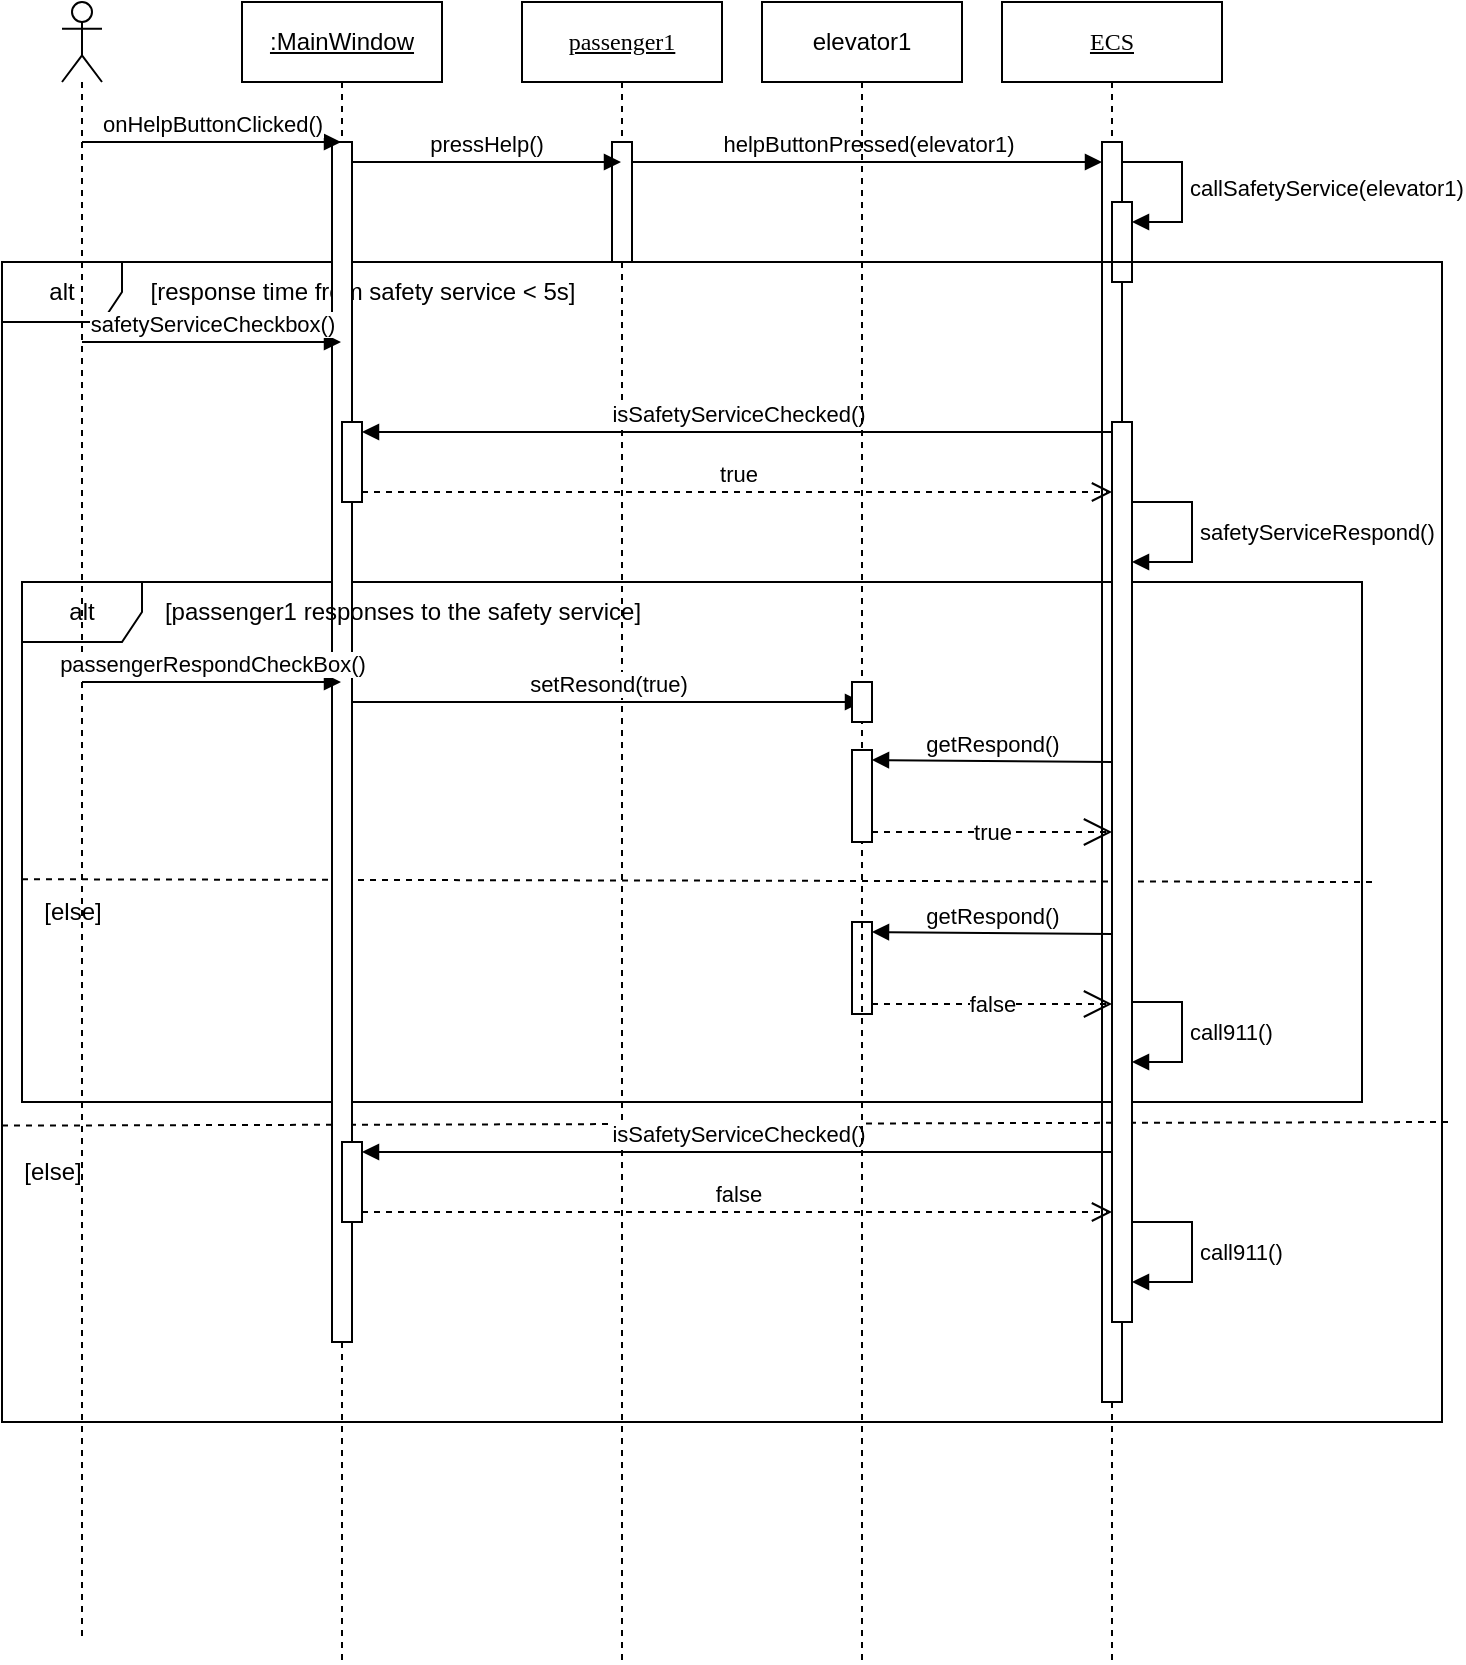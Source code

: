 <mxfile version="23.1.5" type="device">
  <diagram name="Page-1" id="13e1069c-82ec-6db2-03f1-153e76fe0fe0">
    <mxGraphModel dx="4173" dy="734" grid="1" gridSize="10" guides="1" tooltips="1" connect="1" arrows="1" fold="1" page="1" pageScale="1" pageWidth="3300" pageHeight="4681" background="none" math="0" shadow="0">
      <root>
        <mxCell id="0" />
        <mxCell id="1" parent="0" />
        <mxCell id="7baba1c4bc27f4b0-8" value="&lt;u&gt;passenger1&lt;/u&gt;" style="shape=umlLifeline;perimeter=lifelinePerimeter;whiteSpace=wrap;html=1;container=1;collapsible=0;recursiveResize=0;outlineConnect=0;rounded=0;shadow=0;comic=0;labelBackgroundColor=none;strokeWidth=1;fontFamily=Verdana;fontSize=12;align=center;" parent="1" vertex="1">
          <mxGeometry x="40" y="80" width="100" height="830" as="geometry" />
        </mxCell>
        <mxCell id="9ty4G4TL9y58nYSztfi3-7" value="" style="html=1;points=[[0,0,0,0,5],[0,1,0,0,-5],[1,0,0,0,5],[1,1,0,0,-5]];perimeter=orthogonalPerimeter;outlineConnect=0;targetShapes=umlLifeline;portConstraint=eastwest;newEdgeStyle={&quot;curved&quot;:0,&quot;rounded&quot;:0};" parent="7baba1c4bc27f4b0-8" vertex="1">
          <mxGeometry x="45" y="70" width="10" height="60" as="geometry" />
        </mxCell>
        <mxCell id="9ty4G4TL9y58nYSztfi3-8" value="helpButtonPressed(elevator1)" style="html=1;verticalAlign=bottom;endArrow=block;curved=0;rounded=0;" parent="7baba1c4bc27f4b0-8" target="9ty4G4TL9y58nYSztfi3-9" edge="1">
          <mxGeometry width="80" relative="1" as="geometry">
            <mxPoint x="55" y="80" as="sourcePoint" />
            <mxPoint x="229.5" y="80" as="targetPoint" />
          </mxGeometry>
        </mxCell>
        <mxCell id="njjIKBGVUexXjN1y7_SK-5" value="&lt;u&gt;ECS&lt;/u&gt;" style="shape=umlLifeline;perimeter=lifelinePerimeter;whiteSpace=wrap;html=1;container=1;collapsible=0;recursiveResize=0;outlineConnect=0;rounded=0;shadow=0;comic=0;labelBackgroundColor=none;strokeWidth=1;fontFamily=Verdana;fontSize=12;align=center;" parent="1" vertex="1">
          <mxGeometry x="280" y="80" width="110" height="830" as="geometry" />
        </mxCell>
        <mxCell id="9ty4G4TL9y58nYSztfi3-9" value="" style="html=1;points=[[0,0,0,0,5],[0,1,0,0,-5],[1,0,0,0,5],[1,1,0,0,-5]];perimeter=orthogonalPerimeter;outlineConnect=0;targetShapes=umlLifeline;portConstraint=eastwest;newEdgeStyle={&quot;curved&quot;:0,&quot;rounded&quot;:0};" parent="njjIKBGVUexXjN1y7_SK-5" vertex="1">
          <mxGeometry x="50" y="70" width="10" height="630" as="geometry" />
        </mxCell>
        <mxCell id="9ty4G4TL9y58nYSztfi3-10" value="" style="html=1;points=[[0,0,0,0,5],[0,1,0,0,-5],[1,0,0,0,5],[1,1,0,0,-5]];perimeter=orthogonalPerimeter;outlineConnect=0;targetShapes=umlLifeline;portConstraint=eastwest;newEdgeStyle={&quot;curved&quot;:0,&quot;rounded&quot;:0};" parent="njjIKBGVUexXjN1y7_SK-5" vertex="1">
          <mxGeometry x="55" y="100" width="10" height="40" as="geometry" />
        </mxCell>
        <mxCell id="9ty4G4TL9y58nYSztfi3-11" value="callSafetyService(elevator1)" style="html=1;align=left;spacingLeft=2;endArrow=block;rounded=0;edgeStyle=orthogonalEdgeStyle;curved=0;rounded=0;" parent="njjIKBGVUexXjN1y7_SK-5" target="9ty4G4TL9y58nYSztfi3-10" edge="1">
          <mxGeometry relative="1" as="geometry">
            <mxPoint x="60" y="80" as="sourcePoint" />
            <Array as="points">
              <mxPoint x="90" y="110" />
            </Array>
          </mxGeometry>
        </mxCell>
        <mxCell id="th5TLHFNp8IolFTtcy16-18" value="alt" style="shape=umlFrame;whiteSpace=wrap;html=1;pointerEvents=0;" parent="njjIKBGVUexXjN1y7_SK-5" vertex="1">
          <mxGeometry x="-500" y="130" width="720" height="580" as="geometry" />
        </mxCell>
        <mxCell id="th5TLHFNp8IolFTtcy16-27" value="" style="endArrow=none;dashed=1;html=1;rounded=0;exitX=-0.002;exitY=0.548;exitDx=0;exitDy=0;exitPerimeter=0;entryX=1.003;entryY=0.544;entryDx=0;entryDy=0;entryPerimeter=0;" parent="njjIKBGVUexXjN1y7_SK-5" edge="1">
          <mxGeometry width="50" height="50" relative="1" as="geometry">
            <mxPoint x="-500.0" y="561.8" as="sourcePoint" />
            <mxPoint x="223.6" y="560.0" as="targetPoint" />
          </mxGeometry>
        </mxCell>
        <mxCell id="th5TLHFNp8IolFTtcy16-28" value="[else]" style="text;html=1;align=center;verticalAlign=middle;resizable=0;points=[];autosize=1;strokeColor=none;fillColor=none;" parent="njjIKBGVUexXjN1y7_SK-5" vertex="1">
          <mxGeometry x="-500" y="570" width="50" height="30" as="geometry" />
        </mxCell>
        <mxCell id="th5TLHFNp8IolFTtcy16-34" value="alt" style="shape=umlFrame;whiteSpace=wrap;html=1;pointerEvents=0;" parent="njjIKBGVUexXjN1y7_SK-5" vertex="1">
          <mxGeometry x="-490" y="290" width="670" height="260" as="geometry" />
        </mxCell>
        <mxCell id="th5TLHFNp8IolFTtcy16-43" value="" style="endArrow=none;dashed=1;html=1;rounded=0;exitX=-0.004;exitY=0.647;exitDx=0;exitDy=0;exitPerimeter=0;entryX=1.006;entryY=0.653;entryDx=0;entryDy=0;entryPerimeter=0;" parent="njjIKBGVUexXjN1y7_SK-5" edge="1">
          <mxGeometry width="50" height="50" relative="1" as="geometry">
            <mxPoint x="-490.0" y="438.62" as="sourcePoint" />
            <mxPoint x="186.7" y="440.0" as="targetPoint" />
          </mxGeometry>
        </mxCell>
        <mxCell id="th5TLHFNp8IolFTtcy16-44" value="[else]" style="text;html=1;align=center;verticalAlign=middle;resizable=0;points=[];autosize=1;strokeColor=none;fillColor=none;" parent="njjIKBGVUexXjN1y7_SK-5" vertex="1">
          <mxGeometry x="-490" y="440" width="50" height="30" as="geometry" />
        </mxCell>
        <mxCell id="9ty4G4TL9y58nYSztfi3-16" value="" style="html=1;points=[[0,0,0,0,5],[0,1,0,0,-5],[1,0,0,0,5],[1,1,0,0,-5]];perimeter=orthogonalPerimeter;outlineConnect=0;targetShapes=umlLifeline;portConstraint=eastwest;newEdgeStyle={&quot;curved&quot;:0,&quot;rounded&quot;:0};" parent="njjIKBGVUexXjN1y7_SK-5" vertex="1">
          <mxGeometry x="55" y="210" width="10" height="450" as="geometry" />
        </mxCell>
        <mxCell id="9ty4G4TL9y58nYSztfi3-18" value="safetyServiceRespond()" style="html=1;align=left;spacingLeft=2;endArrow=block;rounded=0;edgeStyle=orthogonalEdgeStyle;curved=0;rounded=0;" parent="njjIKBGVUexXjN1y7_SK-5" target="9ty4G4TL9y58nYSztfi3-16" edge="1">
          <mxGeometry relative="1" as="geometry">
            <mxPoint x="65" y="250" as="sourcePoint" />
            <Array as="points">
              <mxPoint x="95" y="250" />
              <mxPoint x="95" y="280" />
            </Array>
            <mxPoint x="70" y="280.018" as="targetPoint" />
          </mxGeometry>
        </mxCell>
        <mxCell id="th5TLHFNp8IolFTtcy16-22" value="[response time from safety service &amp;lt; 5s]" style="text;html=1;align=center;verticalAlign=middle;resizable=0;points=[];autosize=1;strokeColor=none;fillColor=none;" parent="njjIKBGVUexXjN1y7_SK-5" vertex="1">
          <mxGeometry x="-440" y="130" width="240" height="30" as="geometry" />
        </mxCell>
        <mxCell id="9ty4G4TL9y58nYSztfi3-28" value="setResond(true)" style="html=1;verticalAlign=bottom;endArrow=block;curved=0;rounded=0;" parent="njjIKBGVUexXjN1y7_SK-5" source="9ty4G4TL9y58nYSztfi3-5" edge="1">
          <mxGeometry width="80" relative="1" as="geometry">
            <mxPoint x="-150" y="350" as="sourcePoint" />
            <mxPoint x="-70" y="350" as="targetPoint" />
          </mxGeometry>
        </mxCell>
        <mxCell id="9ty4G4TL9y58nYSztfi3-31" value="getRespond()" style="html=1;verticalAlign=bottom;endArrow=block;curved=0;rounded=0;entryX=1;entryY=0;entryDx=0;entryDy=5;entryPerimeter=0;" parent="njjIKBGVUexXjN1y7_SK-5" target="9ty4G4TL9y58nYSztfi3-32" edge="1">
          <mxGeometry width="80" relative="1" as="geometry">
            <mxPoint x="55" y="466" as="sourcePoint" />
            <mxPoint x="-60" y="466" as="targetPoint" />
          </mxGeometry>
        </mxCell>
        <mxCell id="9ty4G4TL9y58nYSztfi3-32" value="" style="html=1;points=[[0,0,0,0,5],[0,1,0,0,-5],[1,0,0,0,5],[1,1,0,0,-5]];perimeter=orthogonalPerimeter;outlineConnect=0;targetShapes=umlLifeline;portConstraint=eastwest;newEdgeStyle={&quot;curved&quot;:0,&quot;rounded&quot;:0};" parent="njjIKBGVUexXjN1y7_SK-5" vertex="1">
          <mxGeometry x="-75" y="460" width="10" height="46" as="geometry" />
        </mxCell>
        <mxCell id="9ty4G4TL9y58nYSztfi3-33" value="false" style="endArrow=open;endSize=12;dashed=1;html=1;rounded=0;exitX=1;exitY=1;exitDx=0;exitDy=-5;exitPerimeter=0;" parent="njjIKBGVUexXjN1y7_SK-5" source="9ty4G4TL9y58nYSztfi3-32" edge="1">
          <mxGeometry width="160" relative="1" as="geometry">
            <mxPoint x="-60" y="506" as="sourcePoint" />
            <mxPoint x="55" y="501" as="targetPoint" />
          </mxGeometry>
        </mxCell>
        <mxCell id="jPB6Zc7BGlRjN7GMo-YE-5" value="call911()" style="html=1;align=left;spacingLeft=2;endArrow=block;rounded=0;edgeStyle=orthogonalEdgeStyle;curved=0;rounded=0;" parent="njjIKBGVUexXjN1y7_SK-5" source="9ty4G4TL9y58nYSztfi3-16" edge="1">
          <mxGeometry relative="1" as="geometry">
            <mxPoint x="70" y="500" as="sourcePoint" />
            <Array as="points">
              <mxPoint x="90" y="500" />
              <mxPoint x="90" y="530" />
            </Array>
            <mxPoint x="65" y="530" as="targetPoint" />
          </mxGeometry>
        </mxCell>
        <mxCell id="jPB6Zc7BGlRjN7GMo-YE-6" value="call911()" style="html=1;align=left;spacingLeft=2;endArrow=block;rounded=0;edgeStyle=orthogonalEdgeStyle;curved=0;rounded=0;" parent="njjIKBGVUexXjN1y7_SK-5" edge="1">
          <mxGeometry relative="1" as="geometry">
            <mxPoint x="65" y="610" as="sourcePoint" />
            <Array as="points">
              <mxPoint x="95" y="610" />
              <mxPoint x="95" y="640" />
            </Array>
            <mxPoint x="65" y="640" as="targetPoint" />
          </mxGeometry>
        </mxCell>
        <mxCell id="jPB6Zc7BGlRjN7GMo-YE-8" value="isSafetyServiceChecked()" style="html=1;verticalAlign=bottom;endArrow=block;curved=0;rounded=0;entryX=1;entryY=0;entryDx=0;entryDy=5;entryPerimeter=0;exitX=0;exitY=0;exitDx=0;exitDy=5;exitPerimeter=0;" parent="njjIKBGVUexXjN1y7_SK-5" target="jPB6Zc7BGlRjN7GMo-YE-7" edge="1">
          <mxGeometry relative="1" as="geometry">
            <mxPoint x="55" y="575" as="sourcePoint" />
          </mxGeometry>
        </mxCell>
        <mxCell id="jPB6Zc7BGlRjN7GMo-YE-9" value="false" style="html=1;verticalAlign=bottom;endArrow=open;dashed=1;endSize=8;curved=0;rounded=0;exitX=1;exitY=1;exitDx=0;exitDy=-5;exitPerimeter=0;" parent="njjIKBGVUexXjN1y7_SK-5" source="jPB6Zc7BGlRjN7GMo-YE-7" edge="1">
          <mxGeometry relative="1" as="geometry">
            <mxPoint x="55" y="605" as="targetPoint" />
          </mxGeometry>
        </mxCell>
        <mxCell id="9ty4G4TL9y58nYSztfi3-1" value="" style="shape=umlLifeline;perimeter=lifelinePerimeter;whiteSpace=wrap;html=1;container=1;dropTarget=0;collapsible=0;recursiveResize=0;outlineConnect=0;portConstraint=eastwest;newEdgeStyle={&quot;curved&quot;:0,&quot;rounded&quot;:0};participant=umlActor;" parent="1" vertex="1">
          <mxGeometry x="-190" y="80" width="20" height="820" as="geometry" />
        </mxCell>
        <mxCell id="9ty4G4TL9y58nYSztfi3-2" value="&lt;u&gt;:MainWindow&lt;/u&gt;" style="shape=umlLifeline;perimeter=lifelinePerimeter;whiteSpace=wrap;html=1;container=1;dropTarget=0;collapsible=0;recursiveResize=0;outlineConnect=0;portConstraint=eastwest;newEdgeStyle={&quot;curved&quot;:0,&quot;rounded&quot;:0};" parent="1" vertex="1">
          <mxGeometry x="-100" y="80" width="100" height="830" as="geometry" />
        </mxCell>
        <mxCell id="9ty4G4TL9y58nYSztfi3-5" value="" style="html=1;points=[[0,0,0,0,5],[0,1,0,0,-5],[1,0,0,0,5],[1,1,0,0,-5]];perimeter=orthogonalPerimeter;outlineConnect=0;targetShapes=umlLifeline;portConstraint=eastwest;newEdgeStyle={&quot;curved&quot;:0,&quot;rounded&quot;:0};" parent="9ty4G4TL9y58nYSztfi3-2" vertex="1">
          <mxGeometry x="45" y="70" width="10" height="600" as="geometry" />
        </mxCell>
        <mxCell id="9ty4G4TL9y58nYSztfi3-13" value="" style="html=1;points=[[0,0,0,0,5],[0,1,0,0,-5],[1,0,0,0,5],[1,1,0,0,-5]];perimeter=orthogonalPerimeter;outlineConnect=0;targetShapes=umlLifeline;portConstraint=eastwest;newEdgeStyle={&quot;curved&quot;:0,&quot;rounded&quot;:0};" parent="9ty4G4TL9y58nYSztfi3-2" vertex="1">
          <mxGeometry x="50" y="210" width="10" height="40" as="geometry" />
        </mxCell>
        <mxCell id="jPB6Zc7BGlRjN7GMo-YE-7" value="" style="html=1;points=[[0,0,0,0,5],[0,1,0,0,-5],[1,0,0,0,5],[1,1,0,0,-5]];perimeter=orthogonalPerimeter;outlineConnect=0;targetShapes=umlLifeline;portConstraint=eastwest;newEdgeStyle={&quot;curved&quot;:0,&quot;rounded&quot;:0};" parent="9ty4G4TL9y58nYSztfi3-2" vertex="1">
          <mxGeometry x="50" y="570" width="10" height="40" as="geometry" />
        </mxCell>
        <mxCell id="9ty4G4TL9y58nYSztfi3-3" value="onHelpButtonClicked()" style="html=1;verticalAlign=bottom;endArrow=block;curved=0;rounded=0;" parent="1" source="9ty4G4TL9y58nYSztfi3-1" target="9ty4G4TL9y58nYSztfi3-2" edge="1">
          <mxGeometry width="80" relative="1" as="geometry">
            <mxPoint x="-140" y="160" as="sourcePoint" />
            <mxPoint x="-60" y="160" as="targetPoint" />
            <Array as="points">
              <mxPoint x="-130" y="150" />
            </Array>
          </mxGeometry>
        </mxCell>
        <mxCell id="9ty4G4TL9y58nYSztfi3-6" value="pressHelp()" style="html=1;verticalAlign=bottom;endArrow=block;curved=0;rounded=0;" parent="1" edge="1">
          <mxGeometry x="-0.004" width="80" relative="1" as="geometry">
            <mxPoint x="-45" y="160" as="sourcePoint" />
            <mxPoint x="89.5" y="160" as="targetPoint" />
            <mxPoint as="offset" />
          </mxGeometry>
        </mxCell>
        <mxCell id="9ty4G4TL9y58nYSztfi3-14" value="isSafetyServiceChecked()" style="html=1;verticalAlign=bottom;endArrow=block;curved=0;rounded=0;entryX=1;entryY=0;entryDx=0;entryDy=5;entryPerimeter=0;exitX=0;exitY=0;exitDx=0;exitDy=5;exitPerimeter=0;" parent="1" source="9ty4G4TL9y58nYSztfi3-16" target="9ty4G4TL9y58nYSztfi3-13" edge="1">
          <mxGeometry relative="1" as="geometry">
            <mxPoint x="-120" y="295" as="sourcePoint" />
          </mxGeometry>
        </mxCell>
        <mxCell id="9ty4G4TL9y58nYSztfi3-15" value="true" style="html=1;verticalAlign=bottom;endArrow=open;dashed=1;endSize=8;curved=0;rounded=0;exitX=1;exitY=1;exitDx=0;exitDy=-5;exitPerimeter=0;" parent="1" source="9ty4G4TL9y58nYSztfi3-13" target="9ty4G4TL9y58nYSztfi3-16" edge="1">
          <mxGeometry relative="1" as="geometry">
            <mxPoint x="-120" y="365" as="targetPoint" />
          </mxGeometry>
        </mxCell>
        <mxCell id="9ty4G4TL9y58nYSztfi3-19" value="elevator1" style="shape=umlLifeline;perimeter=lifelinePerimeter;whiteSpace=wrap;html=1;container=1;dropTarget=0;collapsible=0;recursiveResize=0;outlineConnect=0;portConstraint=eastwest;newEdgeStyle={&quot;curved&quot;:0,&quot;rounded&quot;:0};" parent="1" vertex="1">
          <mxGeometry x="160" y="80" width="100" height="830" as="geometry" />
        </mxCell>
        <mxCell id="9ty4G4TL9y58nYSztfi3-20" value="getRespond()" style="html=1;verticalAlign=bottom;endArrow=block;curved=0;rounded=0;entryX=1;entryY=0;entryDx=0;entryDy=5;entryPerimeter=0;" parent="9ty4G4TL9y58nYSztfi3-19" target="9ty4G4TL9y58nYSztfi3-21" edge="1">
          <mxGeometry width="80" relative="1" as="geometry">
            <mxPoint x="175" y="380" as="sourcePoint" />
            <mxPoint x="60" y="380" as="targetPoint" />
          </mxGeometry>
        </mxCell>
        <mxCell id="9ty4G4TL9y58nYSztfi3-21" value="" style="html=1;points=[[0,0,0,0,5],[0,1,0,0,-5],[1,0,0,0,5],[1,1,0,0,-5]];perimeter=orthogonalPerimeter;outlineConnect=0;targetShapes=umlLifeline;portConstraint=eastwest;newEdgeStyle={&quot;curved&quot;:0,&quot;rounded&quot;:0};" parent="9ty4G4TL9y58nYSztfi3-19" vertex="1">
          <mxGeometry x="45" y="374" width="10" height="46" as="geometry" />
        </mxCell>
        <mxCell id="9ty4G4TL9y58nYSztfi3-29" value="" style="html=1;points=[[0,0,0,0,5],[0,1,0,0,-5],[1,0,0,0,5],[1,1,0,0,-5]];perimeter=orthogonalPerimeter;outlineConnect=0;targetShapes=umlLifeline;portConstraint=eastwest;newEdgeStyle={&quot;curved&quot;:0,&quot;rounded&quot;:0};" parent="9ty4G4TL9y58nYSztfi3-19" vertex="1">
          <mxGeometry x="45" y="340" width="10" height="20" as="geometry" />
        </mxCell>
        <mxCell id="th5TLHFNp8IolFTtcy16-35" value="[passenger1 responses to the safety service]" style="text;html=1;align=center;verticalAlign=middle;resizable=0;points=[];autosize=1;strokeColor=none;fillColor=none;" parent="1" vertex="1">
          <mxGeometry x="-150" y="370" width="260" height="30" as="geometry" />
        </mxCell>
        <mxCell id="9ty4G4TL9y58nYSztfi3-23" value="safetyServiceCheckbox()" style="html=1;verticalAlign=bottom;endArrow=block;curved=0;rounded=0;" parent="1" target="9ty4G4TL9y58nYSztfi3-2" edge="1">
          <mxGeometry width="80" relative="1" as="geometry">
            <mxPoint x="-180" y="250" as="sourcePoint" />
            <mxPoint x="-100" y="250" as="targetPoint" />
          </mxGeometry>
        </mxCell>
        <mxCell id="9ty4G4TL9y58nYSztfi3-24" value="passengerRespondCheckBox()" style="html=1;verticalAlign=bottom;endArrow=block;curved=0;rounded=0;" parent="1" target="9ty4G4TL9y58nYSztfi3-2" edge="1">
          <mxGeometry width="80" relative="1" as="geometry">
            <mxPoint x="-180" y="420" as="sourcePoint" />
            <mxPoint x="-100" y="420" as="targetPoint" />
          </mxGeometry>
        </mxCell>
        <mxCell id="9ty4G4TL9y58nYSztfi3-22" value="true" style="endArrow=open;endSize=12;dashed=1;html=1;rounded=0;exitX=1;exitY=1;exitDx=0;exitDy=-5;exitPerimeter=0;" parent="1" source="9ty4G4TL9y58nYSztfi3-21" target="9ty4G4TL9y58nYSztfi3-16" edge="1">
          <mxGeometry width="160" relative="1" as="geometry">
            <mxPoint x="220" y="500" as="sourcePoint" />
            <mxPoint x="330" y="500" as="targetPoint" />
          </mxGeometry>
        </mxCell>
      </root>
    </mxGraphModel>
  </diagram>
</mxfile>
